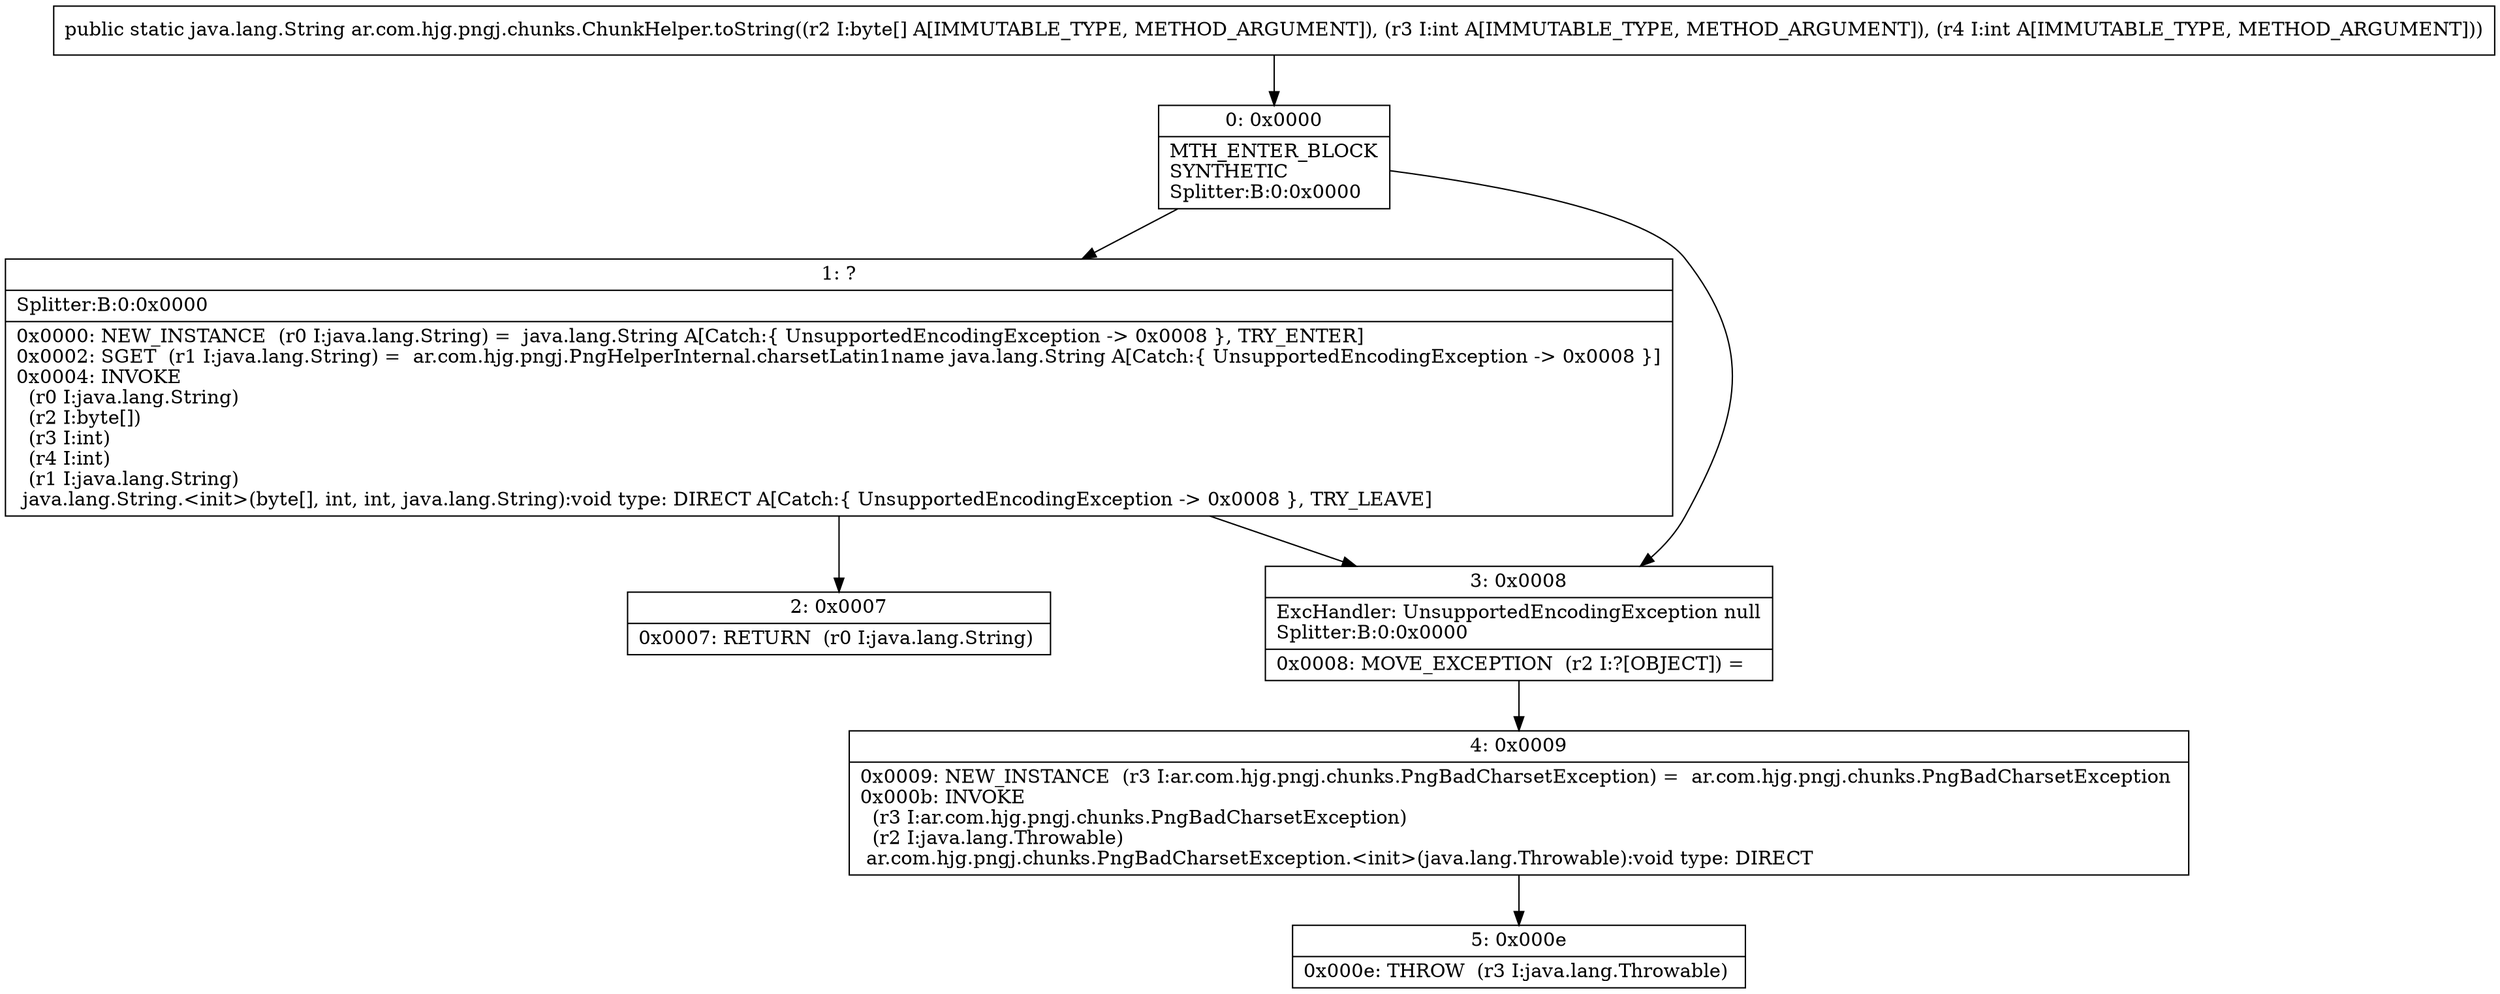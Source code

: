digraph "CFG forar.com.hjg.pngj.chunks.ChunkHelper.toString([BII)Ljava\/lang\/String;" {
Node_0 [shape=record,label="{0\:\ 0x0000|MTH_ENTER_BLOCK\lSYNTHETIC\lSplitter:B:0:0x0000\l}"];
Node_1 [shape=record,label="{1\:\ ?|Splitter:B:0:0x0000\l|0x0000: NEW_INSTANCE  (r0 I:java.lang.String) =  java.lang.String A[Catch:\{ UnsupportedEncodingException \-\> 0x0008 \}, TRY_ENTER]\l0x0002: SGET  (r1 I:java.lang.String) =  ar.com.hjg.pngj.PngHelperInternal.charsetLatin1name java.lang.String A[Catch:\{ UnsupportedEncodingException \-\> 0x0008 \}]\l0x0004: INVOKE  \l  (r0 I:java.lang.String)\l  (r2 I:byte[])\l  (r3 I:int)\l  (r4 I:int)\l  (r1 I:java.lang.String)\l java.lang.String.\<init\>(byte[], int, int, java.lang.String):void type: DIRECT A[Catch:\{ UnsupportedEncodingException \-\> 0x0008 \}, TRY_LEAVE]\l}"];
Node_2 [shape=record,label="{2\:\ 0x0007|0x0007: RETURN  (r0 I:java.lang.String) \l}"];
Node_3 [shape=record,label="{3\:\ 0x0008|ExcHandler: UnsupportedEncodingException null\lSplitter:B:0:0x0000\l|0x0008: MOVE_EXCEPTION  (r2 I:?[OBJECT]) =  \l}"];
Node_4 [shape=record,label="{4\:\ 0x0009|0x0009: NEW_INSTANCE  (r3 I:ar.com.hjg.pngj.chunks.PngBadCharsetException) =  ar.com.hjg.pngj.chunks.PngBadCharsetException \l0x000b: INVOKE  \l  (r3 I:ar.com.hjg.pngj.chunks.PngBadCharsetException)\l  (r2 I:java.lang.Throwable)\l ar.com.hjg.pngj.chunks.PngBadCharsetException.\<init\>(java.lang.Throwable):void type: DIRECT \l}"];
Node_5 [shape=record,label="{5\:\ 0x000e|0x000e: THROW  (r3 I:java.lang.Throwable) \l}"];
MethodNode[shape=record,label="{public static java.lang.String ar.com.hjg.pngj.chunks.ChunkHelper.toString((r2 I:byte[] A[IMMUTABLE_TYPE, METHOD_ARGUMENT]), (r3 I:int A[IMMUTABLE_TYPE, METHOD_ARGUMENT]), (r4 I:int A[IMMUTABLE_TYPE, METHOD_ARGUMENT])) }"];
MethodNode -> Node_0;
Node_0 -> Node_1;
Node_0 -> Node_3;
Node_1 -> Node_2;
Node_1 -> Node_3;
Node_3 -> Node_4;
Node_4 -> Node_5;
}

